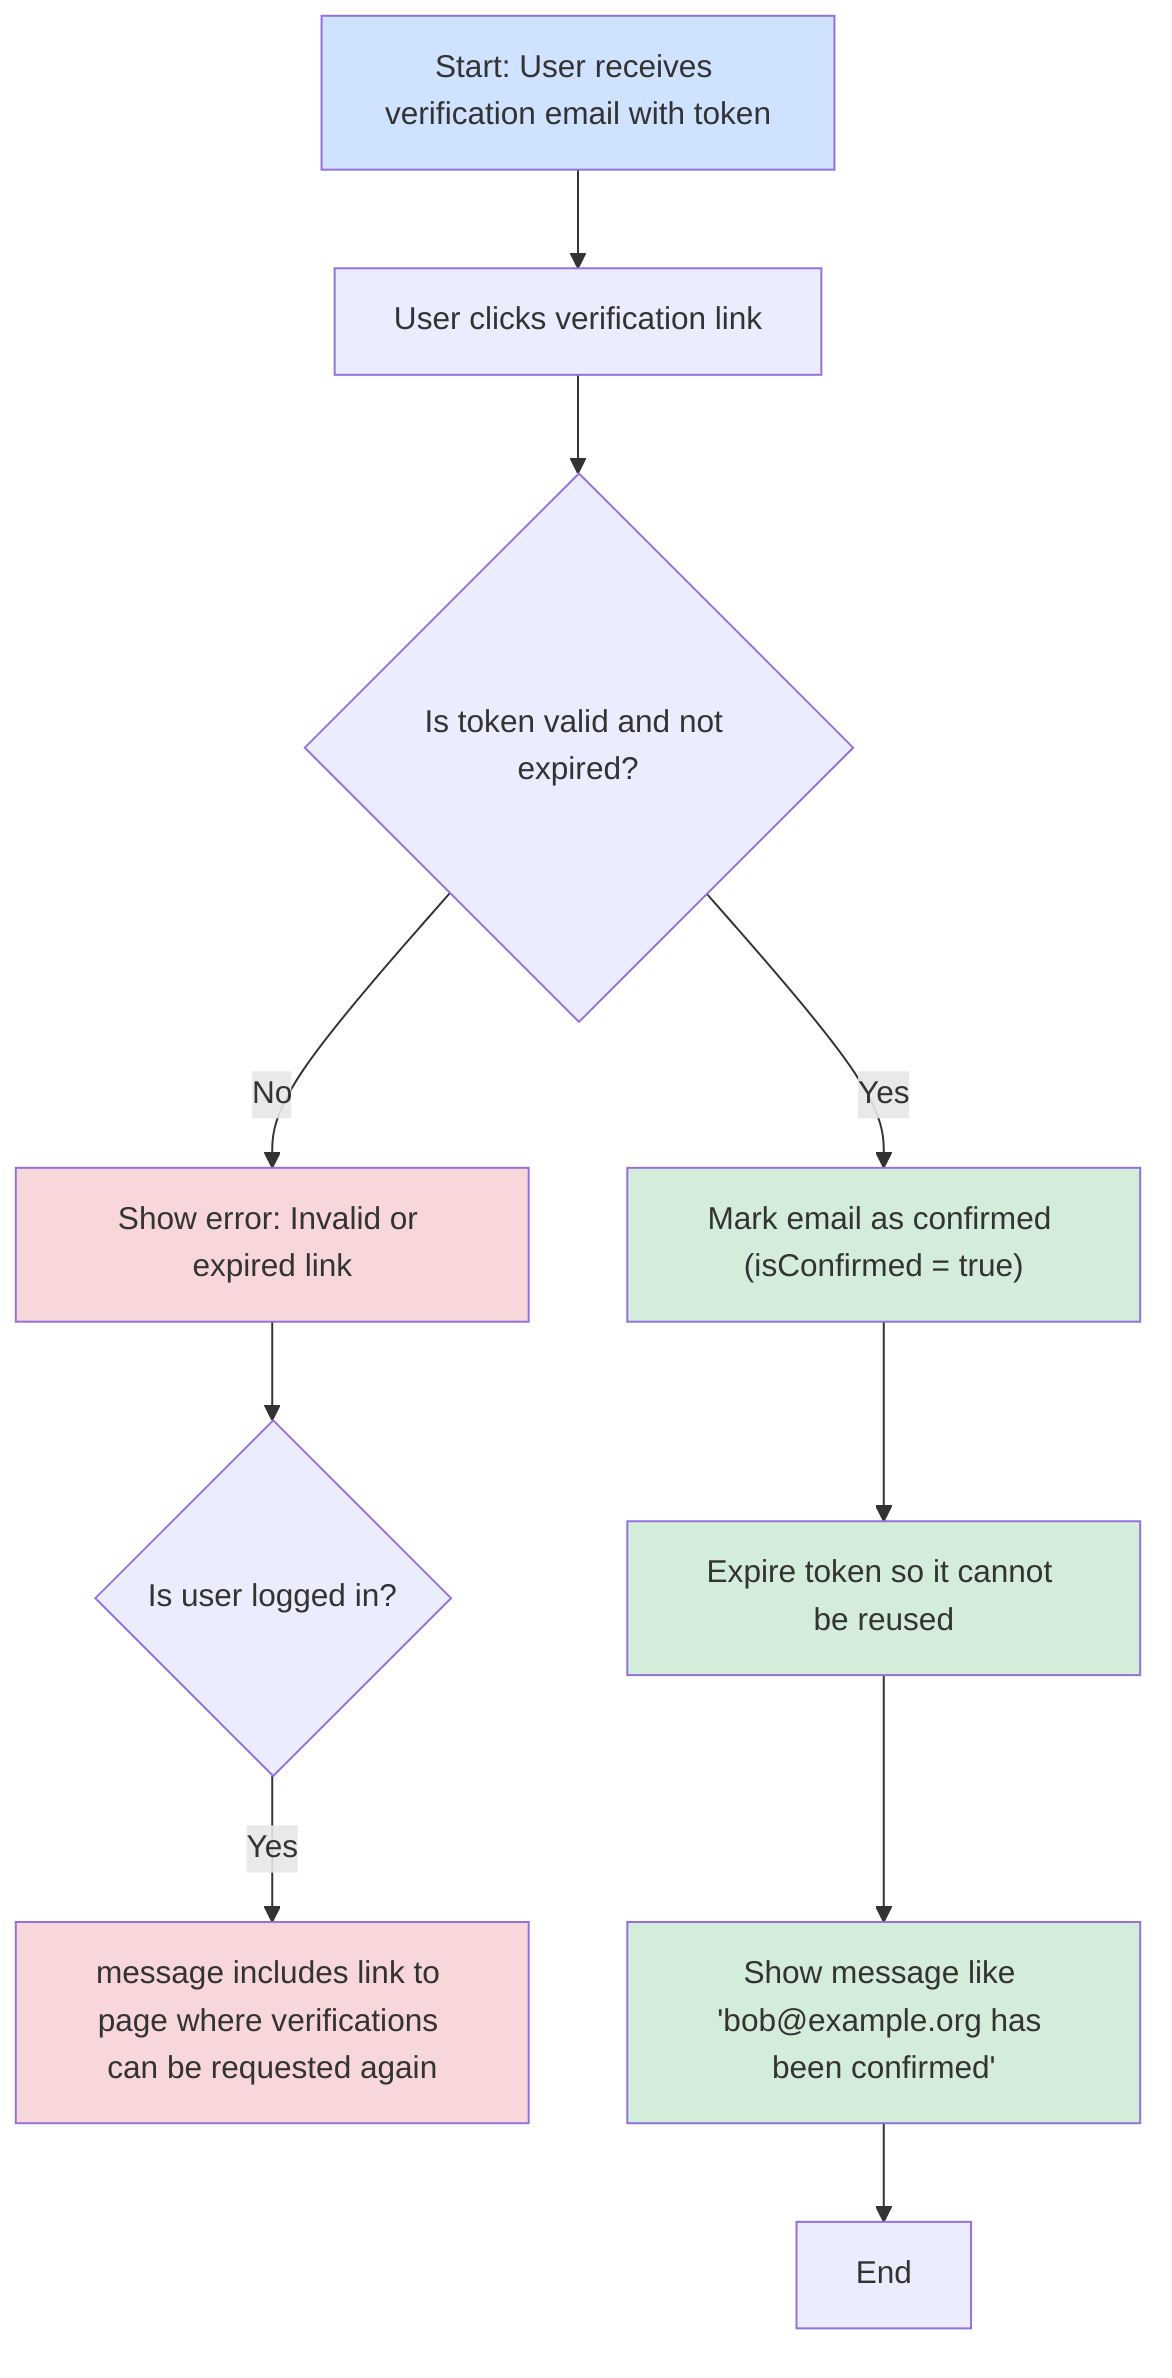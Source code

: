 flowchart TD
  A[Start: User receives verification email with token]

  A --> B[User clicks verification link]

  B --> C{"Is token valid and not expired?"}
  C -- No --> D["Show error: Invalid or expired link"]
  D --> E{"Is user logged in?"}
  E -- Yes --> G["message includes link to page where verifications can be requested again"]

  C -- Yes --> H["Mark email as confirmed (isConfirmed = true)"]
  H --> I["Expire token so it cannot be reused"]
  I --> J["Show message like 'bob@example.org has been confirmed'"]
  J --> K[End]

  style A fill:#cfe2ff
  style H fill:#d4edda
  style I fill:#d4edda
  style J fill:#d4edda
  style D fill:#f8d7da
  style G fill:#f8d7da